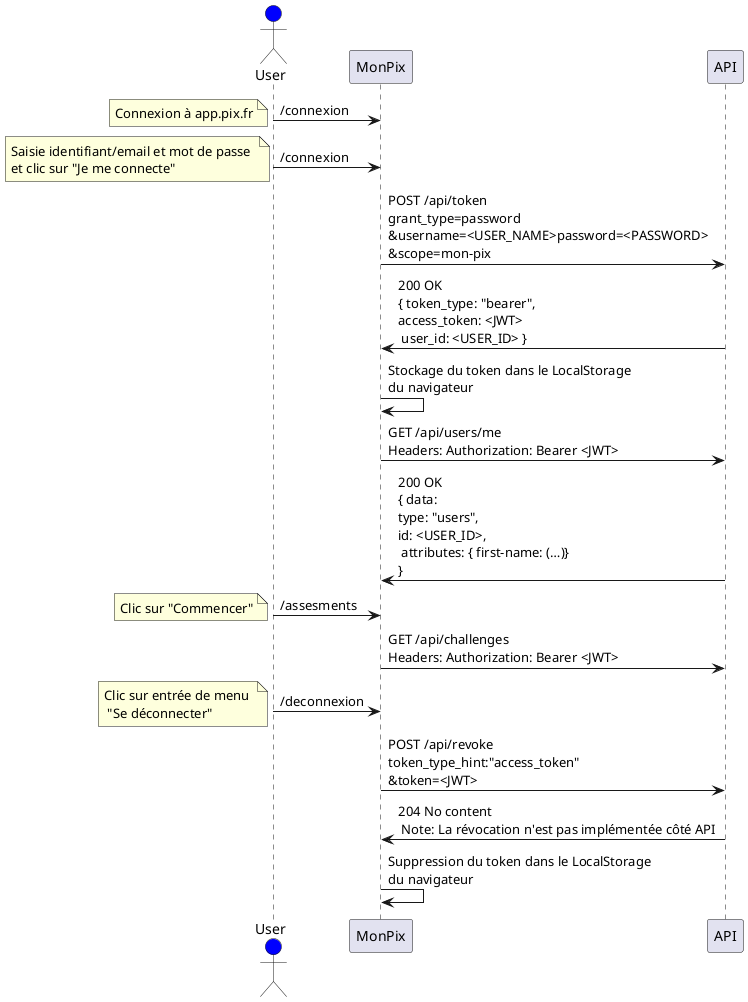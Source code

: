 @startuml
actor User #blue
participant MonPix
participant API
User -> MonPix : /connexion
note left:  Connexion à app.pix.fr
User -> MonPix : /connexion
note left:  Saisie identifiant/email et mot de passe \net clic sur "Je me connecte"
MonPix -> API : POST /api/token \ngrant_type=password\n&username=<USER_NAME>password=<PASSWORD>\n&scope=mon-pix
API -> MonPix : 200 OK \n{ token_type: "bearer", \naccess_token: <JWT>\n user_id: <USER_ID> }
MonPix -> MonPix: Stockage du token dans le LocalStorage \ndu navigateur
MonPix -> API : GET /api/users/me\nHeaders: Authorization: Bearer <JWT>
API -> MonPix : 200 OK \n{ data: \ntype: "users",\nid: <USER_ID>, \n attributes: { first-name: (…)} \n}
User -> MonPix : /assesments
note left: Clic sur "Commencer"
MonPix -> API : GET /api/challenges\nHeaders: Authorization: Bearer <JWT>
User -> MonPix : /deconnexion
note left: Clic sur entrée de menu \n "Se déconnecter"
MonPix -> API : POST /api/revoke \ntoken_type_hint:"access_token"\n&token=<JWT>
API -> MonPix : 204 No content \n Note: La révocation n'est pas implémentée côté API
MonPix -> MonPix: Suppression du token dans le LocalStorage \ndu navigateur
@enduml
